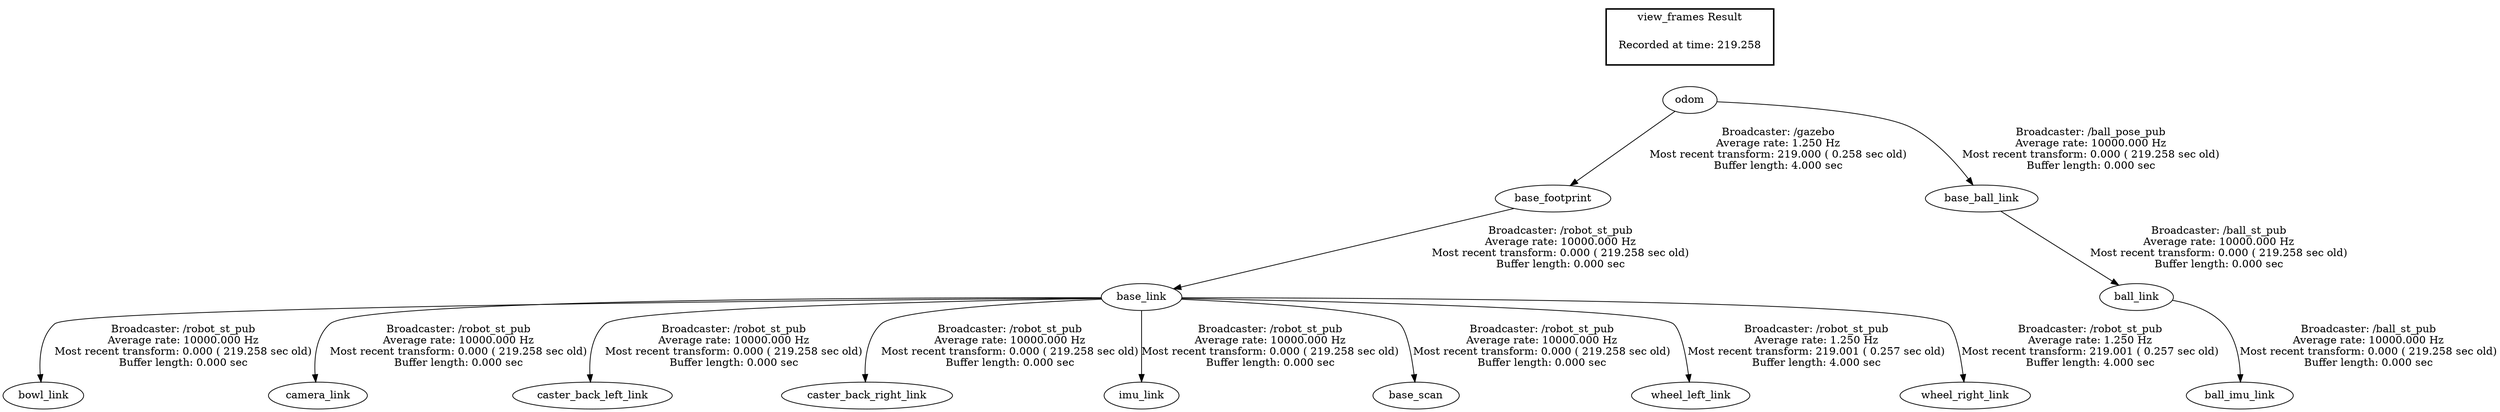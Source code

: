 digraph G {
"base_link" -> "bowl_link"[label="Broadcaster: /robot_st_pub\nAverage rate: 10000.000 Hz\nMost recent transform: 0.000 ( 219.258 sec old)\nBuffer length: 0.000 sec\n"];
"base_footprint" -> "base_link"[label="Broadcaster: /robot_st_pub\nAverage rate: 10000.000 Hz\nMost recent transform: 0.000 ( 219.258 sec old)\nBuffer length: 0.000 sec\n"];
"odom" -> "base_footprint"[label="Broadcaster: /gazebo\nAverage rate: 1.250 Hz\nMost recent transform: 219.000 ( 0.258 sec old)\nBuffer length: 4.000 sec\n"];
"base_link" -> "camera_link"[label="Broadcaster: /robot_st_pub\nAverage rate: 10000.000 Hz\nMost recent transform: 0.000 ( 219.258 sec old)\nBuffer length: 0.000 sec\n"];
"base_link" -> "caster_back_left_link"[label="Broadcaster: /robot_st_pub\nAverage rate: 10000.000 Hz\nMost recent transform: 0.000 ( 219.258 sec old)\nBuffer length: 0.000 sec\n"];
"base_link" -> "caster_back_right_link"[label="Broadcaster: /robot_st_pub\nAverage rate: 10000.000 Hz\nMost recent transform: 0.000 ( 219.258 sec old)\nBuffer length: 0.000 sec\n"];
"base_link" -> "imu_link"[label="Broadcaster: /robot_st_pub\nAverage rate: 10000.000 Hz\nMost recent transform: 0.000 ( 219.258 sec old)\nBuffer length: 0.000 sec\n"];
"base_link" -> "base_scan"[label="Broadcaster: /robot_st_pub\nAverage rate: 10000.000 Hz\nMost recent transform: 0.000 ( 219.258 sec old)\nBuffer length: 0.000 sec\n"];
"ball_link" -> "ball_imu_link"[label="Broadcaster: /ball_st_pub\nAverage rate: 10000.000 Hz\nMost recent transform: 0.000 ( 219.258 sec old)\nBuffer length: 0.000 sec\n"];
"base_ball_link" -> "ball_link"[label="Broadcaster: /ball_st_pub\nAverage rate: 10000.000 Hz\nMost recent transform: 0.000 ( 219.258 sec old)\nBuffer length: 0.000 sec\n"];
"odom" -> "base_ball_link"[label="Broadcaster: /ball_pose_pub\nAverage rate: 10000.000 Hz\nMost recent transform: 0.000 ( 219.258 sec old)\nBuffer length: 0.000 sec\n"];
"base_link" -> "wheel_left_link"[label="Broadcaster: /robot_st_pub\nAverage rate: 1.250 Hz\nMost recent transform: 219.001 ( 0.257 sec old)\nBuffer length: 4.000 sec\n"];
"base_link" -> "wheel_right_link"[label="Broadcaster: /robot_st_pub\nAverage rate: 1.250 Hz\nMost recent transform: 219.001 ( 0.257 sec old)\nBuffer length: 4.000 sec\n"];
edge [style=invis];
 subgraph cluster_legend { style=bold; color=black; label ="view_frames Result";
"Recorded at time: 219.258"[ shape=plaintext ] ;
 }->"odom";
}